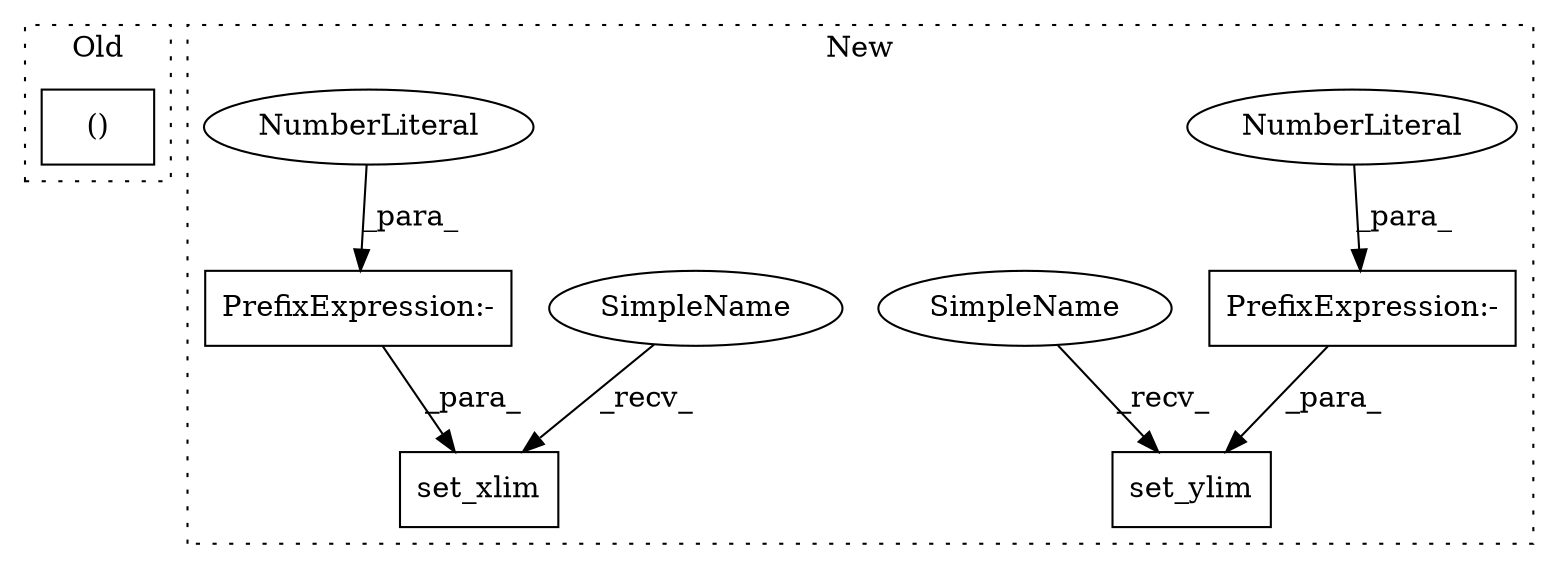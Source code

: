 digraph G {
subgraph cluster0 {
1 [label="()" a="106" s="17944" l="18" shape="box"];
label = "Old";
style="dotted";
}
subgraph cluster1 {
2 [label="set_xlim" a="32" s="18352,18373" l="9,1" shape="box"];
3 [label="set_ylim" a="32" s="18384,18404" l="9,1" shape="box"];
4 [label="PrefixExpression:-" a="38" s="18393" l="1" shape="box"];
5 [label="NumberLiteral" a="34" s="18394" l="5" shape="ellipse"];
6 [label="PrefixExpression:-" a="38" s="18361" l="1" shape="box"];
7 [label="NumberLiteral" a="34" s="18362" l="5" shape="ellipse"];
8 [label="SimpleName" a="42" s="18380" l="3" shape="ellipse"];
9 [label="SimpleName" a="42" s="18348" l="3" shape="ellipse"];
label = "New";
style="dotted";
}
4 -> 3 [label="_para_"];
5 -> 4 [label="_para_"];
6 -> 2 [label="_para_"];
7 -> 6 [label="_para_"];
8 -> 3 [label="_recv_"];
9 -> 2 [label="_recv_"];
}